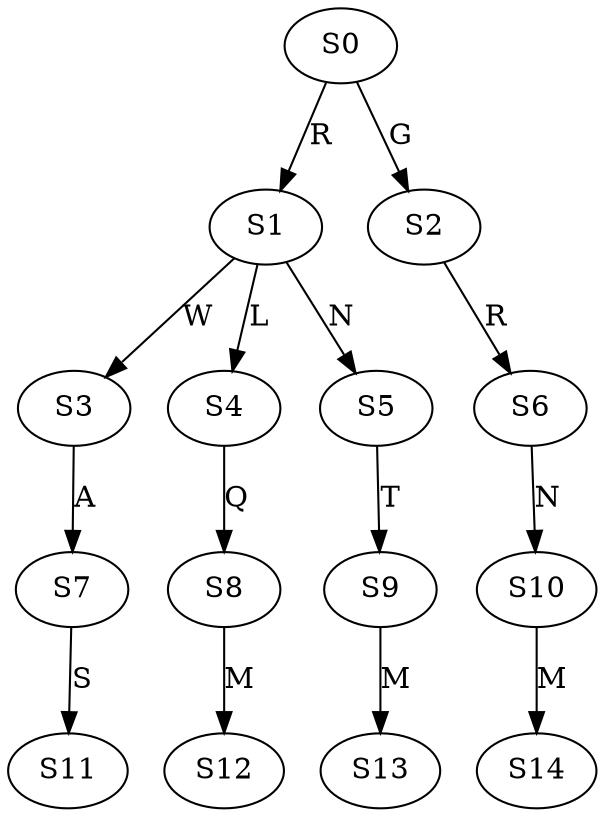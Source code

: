 strict digraph  {
	S0 -> S1 [ label = R ];
	S0 -> S2 [ label = G ];
	S1 -> S3 [ label = W ];
	S1 -> S4 [ label = L ];
	S1 -> S5 [ label = N ];
	S2 -> S6 [ label = R ];
	S3 -> S7 [ label = A ];
	S4 -> S8 [ label = Q ];
	S5 -> S9 [ label = T ];
	S6 -> S10 [ label = N ];
	S7 -> S11 [ label = S ];
	S8 -> S12 [ label = M ];
	S9 -> S13 [ label = M ];
	S10 -> S14 [ label = M ];
}
